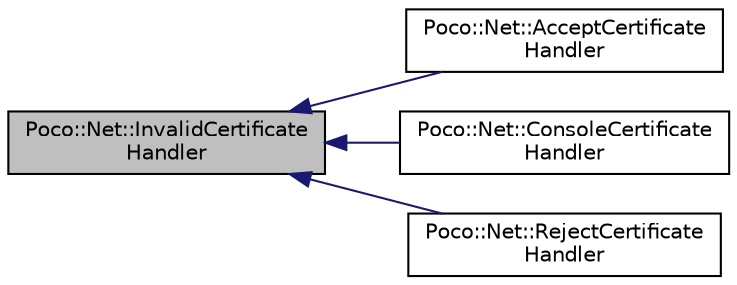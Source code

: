 digraph "Poco::Net::InvalidCertificateHandler"
{
 // LATEX_PDF_SIZE
  edge [fontname="Helvetica",fontsize="10",labelfontname="Helvetica",labelfontsize="10"];
  node [fontname="Helvetica",fontsize="10",shape=record];
  rankdir="LR";
  Node1 [label="Poco::Net::InvalidCertificate\lHandler",height=0.2,width=0.4,color="black", fillcolor="grey75", style="filled", fontcolor="black",tooltip=" "];
  Node1 -> Node2 [dir="back",color="midnightblue",fontsize="10",style="solid"];
  Node2 [label="Poco::Net::AcceptCertificate\lHandler",height=0.2,width=0.4,color="black", fillcolor="white", style="filled",URL="$classPoco_1_1Net_1_1AcceptCertificateHandler.html",tooltip=" "];
  Node1 -> Node3 [dir="back",color="midnightblue",fontsize="10",style="solid"];
  Node3 [label="Poco::Net::ConsoleCertificate\lHandler",height=0.2,width=0.4,color="black", fillcolor="white", style="filled",URL="$classPoco_1_1Net_1_1ConsoleCertificateHandler.html",tooltip=" "];
  Node1 -> Node4 [dir="back",color="midnightblue",fontsize="10",style="solid"];
  Node4 [label="Poco::Net::RejectCertificate\lHandler",height=0.2,width=0.4,color="black", fillcolor="white", style="filled",URL="$classPoco_1_1Net_1_1RejectCertificateHandler.html",tooltip=" "];
}
